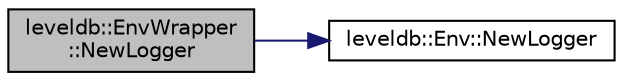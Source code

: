digraph "leveldb::EnvWrapper::NewLogger"
{
  edge [fontname="Helvetica",fontsize="10",labelfontname="Helvetica",labelfontsize="10"];
  node [fontname="Helvetica",fontsize="10",shape=record];
  rankdir="LR";
  Node1 [label="leveldb::EnvWrapper\l::NewLogger",height=0.2,width=0.4,color="black", fillcolor="grey75", style="filled" fontcolor="black"];
  Node1 -> Node2 [color="midnightblue",fontsize="10",style="solid"];
  Node2 [label="leveldb::Env::NewLogger",height=0.2,width=0.4,color="black", fillcolor="white", style="filled",URL="$classleveldb_1_1_env.html#a53a4c41d294fe619f13ec5b697ffc933"];
}
